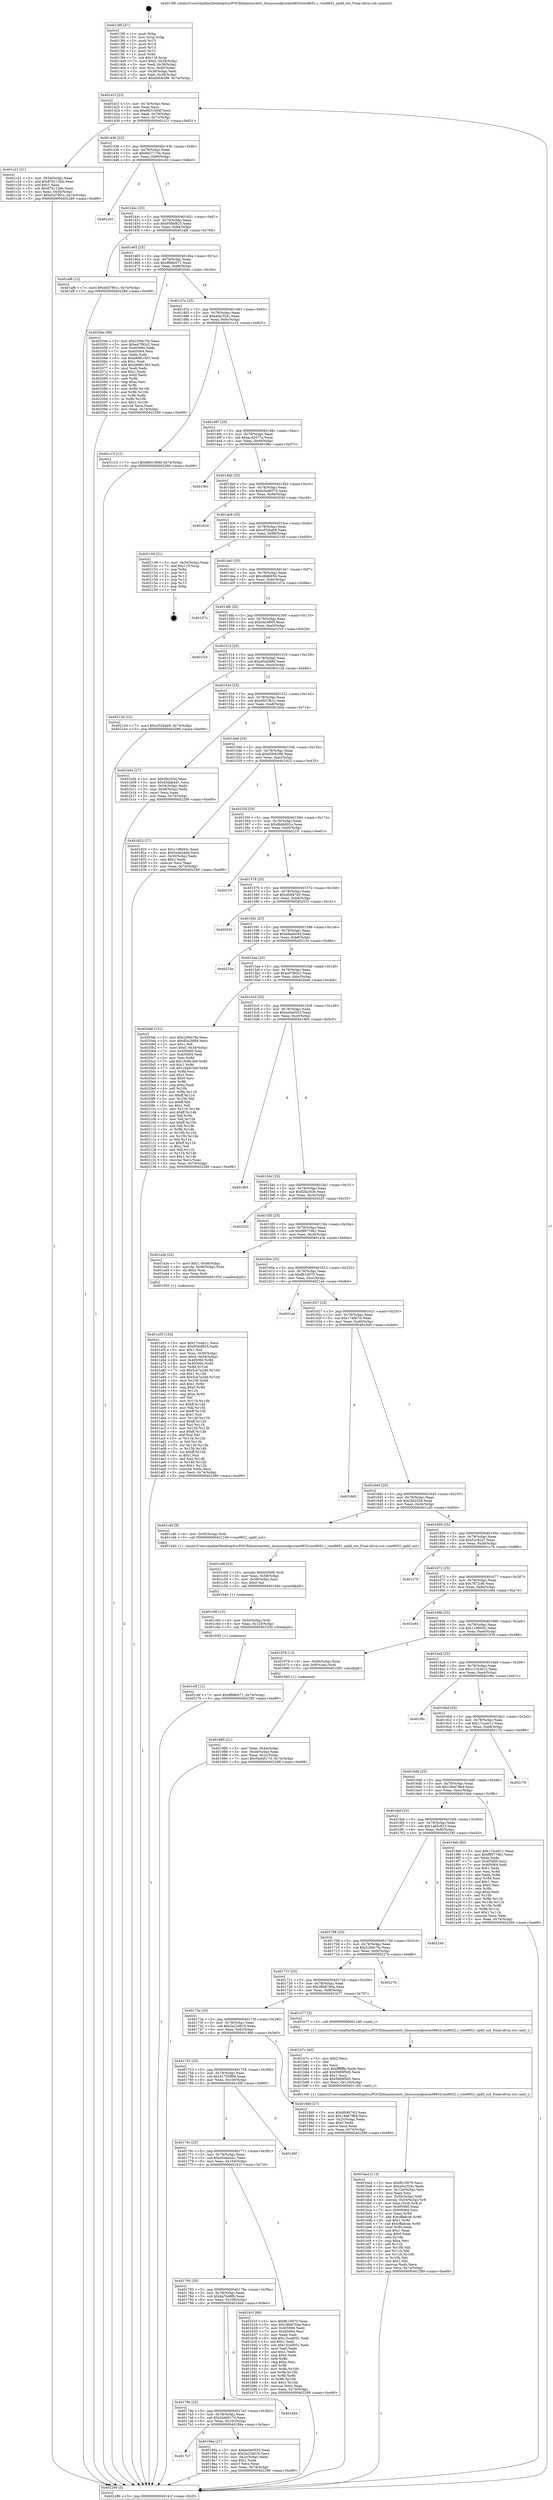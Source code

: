 digraph "0x4013f0" {
  label = "0x4013f0 (/mnt/c/Users/mathe/Desktop/tcc/POCII/binaries/extr_linuxsoundpcirme9652rme9652.c_rme9652_spdif_out_Final-ollvm.out::main(0))"
  labelloc = "t"
  node[shape=record]

  Entry [label="",width=0.3,height=0.3,shape=circle,fillcolor=black,style=filled]
  "0x40141f" [label="{
     0x40141f [23]\l
     | [instrs]\l
     &nbsp;&nbsp;0x40141f \<+3\>: mov -0x74(%rbp),%eax\l
     &nbsp;&nbsp;0x401422 \<+2\>: mov %eax,%ecx\l
     &nbsp;&nbsp;0x401424 \<+6\>: sub $0x8831094f,%ecx\l
     &nbsp;&nbsp;0x40142a \<+3\>: mov %eax,-0x78(%rbp)\l
     &nbsp;&nbsp;0x40142d \<+3\>: mov %ecx,-0x7c(%rbp)\l
     &nbsp;&nbsp;0x401430 \<+6\>: je 0000000000401c21 \<main+0x831\>\l
  }"]
  "0x401c21" [label="{
     0x401c21 [31]\l
     | [instrs]\l
     &nbsp;&nbsp;0x401c21 \<+3\>: mov -0x54(%rbp),%eax\l
     &nbsp;&nbsp;0x401c24 \<+5\>: add $0x876112bb,%eax\l
     &nbsp;&nbsp;0x401c29 \<+3\>: add $0x1,%eax\l
     &nbsp;&nbsp;0x401c2c \<+5\>: sub $0x876112bb,%eax\l
     &nbsp;&nbsp;0x401c31 \<+3\>: mov %eax,-0x54(%rbp)\l
     &nbsp;&nbsp;0x401c34 \<+7\>: movl $0xd5d7f61c,-0x74(%rbp)\l
     &nbsp;&nbsp;0x401c3b \<+5\>: jmp 0000000000402289 \<main+0xe99\>\l
  }"]
  "0x401436" [label="{
     0x401436 [22]\l
     | [instrs]\l
     &nbsp;&nbsp;0x401436 \<+5\>: jmp 000000000040143b \<main+0x4b\>\l
     &nbsp;&nbsp;0x40143b \<+3\>: mov -0x78(%rbp),%eax\l
     &nbsp;&nbsp;0x40143e \<+5\>: sub $0x8dc7170e,%eax\l
     &nbsp;&nbsp;0x401443 \<+3\>: mov %eax,-0x80(%rbp)\l
     &nbsp;&nbsp;0x401446 \<+6\>: je 0000000000401cd3 \<main+0x8e3\>\l
  }"]
  Exit [label="",width=0.3,height=0.3,shape=circle,fillcolor=black,style=filled,peripheries=2]
  "0x401cd3" [label="{
     0x401cd3\l
  }", style=dashed]
  "0x40144c" [label="{
     0x40144c [25]\l
     | [instrs]\l
     &nbsp;&nbsp;0x40144c \<+5\>: jmp 0000000000401451 \<main+0x61\>\l
     &nbsp;&nbsp;0x401451 \<+3\>: mov -0x78(%rbp),%eax\l
     &nbsp;&nbsp;0x401454 \<+5\>: sub $0x956ef825,%eax\l
     &nbsp;&nbsp;0x401459 \<+6\>: mov %eax,-0x84(%rbp)\l
     &nbsp;&nbsp;0x40145f \<+6\>: je 0000000000401af8 \<main+0x708\>\l
  }"]
  "0x401c6f" [label="{
     0x401c6f [12]\l
     | [instrs]\l
     &nbsp;&nbsp;0x401c6f \<+7\>: movl $0x9fb8c071,-0x74(%rbp)\l
     &nbsp;&nbsp;0x401c76 \<+5\>: jmp 0000000000402289 \<main+0xe99\>\l
  }"]
  "0x401af8" [label="{
     0x401af8 [12]\l
     | [instrs]\l
     &nbsp;&nbsp;0x401af8 \<+7\>: movl $0xd5d7f61c,-0x74(%rbp)\l
     &nbsp;&nbsp;0x401aff \<+5\>: jmp 0000000000402289 \<main+0xe99\>\l
  }"]
  "0x401465" [label="{
     0x401465 [25]\l
     | [instrs]\l
     &nbsp;&nbsp;0x401465 \<+5\>: jmp 000000000040146a \<main+0x7a\>\l
     &nbsp;&nbsp;0x40146a \<+3\>: mov -0x78(%rbp),%eax\l
     &nbsp;&nbsp;0x40146d \<+5\>: sub $0x9fb8c071,%eax\l
     &nbsp;&nbsp;0x401472 \<+6\>: mov %eax,-0x88(%rbp)\l
     &nbsp;&nbsp;0x401478 \<+6\>: je 000000000040204e \<main+0xc5e\>\l
  }"]
  "0x401c60" [label="{
     0x401c60 [15]\l
     | [instrs]\l
     &nbsp;&nbsp;0x401c60 \<+4\>: mov -0x50(%rbp),%rdi\l
     &nbsp;&nbsp;0x401c64 \<+6\>: mov %eax,-0x124(%rbp)\l
     &nbsp;&nbsp;0x401c6a \<+5\>: call 0000000000401030 \<free@plt\>\l
     | [calls]\l
     &nbsp;&nbsp;0x401030 \{1\} (unknown)\l
  }"]
  "0x40204e" [label="{
     0x40204e [88]\l
     | [instrs]\l
     &nbsp;&nbsp;0x40204e \<+5\>: mov $0x229dc7fa,%eax\l
     &nbsp;&nbsp;0x402053 \<+5\>: mov $0xed7f93c2,%ecx\l
     &nbsp;&nbsp;0x402058 \<+7\>: mov 0x405060,%edx\l
     &nbsp;&nbsp;0x40205f \<+7\>: mov 0x405064,%esi\l
     &nbsp;&nbsp;0x402066 \<+2\>: mov %edx,%edi\l
     &nbsp;&nbsp;0x402068 \<+6\>: sub $0xb6981365,%edi\l
     &nbsp;&nbsp;0x40206e \<+3\>: sub $0x1,%edi\l
     &nbsp;&nbsp;0x402071 \<+6\>: add $0xb6981365,%edi\l
     &nbsp;&nbsp;0x402077 \<+3\>: imul %edi,%edx\l
     &nbsp;&nbsp;0x40207a \<+3\>: and $0x1,%edx\l
     &nbsp;&nbsp;0x40207d \<+3\>: cmp $0x0,%edx\l
     &nbsp;&nbsp;0x402080 \<+4\>: sete %r8b\l
     &nbsp;&nbsp;0x402084 \<+3\>: cmp $0xa,%esi\l
     &nbsp;&nbsp;0x402087 \<+4\>: setl %r9b\l
     &nbsp;&nbsp;0x40208b \<+3\>: mov %r8b,%r10b\l
     &nbsp;&nbsp;0x40208e \<+3\>: and %r9b,%r10b\l
     &nbsp;&nbsp;0x402091 \<+3\>: xor %r9b,%r8b\l
     &nbsp;&nbsp;0x402094 \<+3\>: or %r8b,%r10b\l
     &nbsp;&nbsp;0x402097 \<+4\>: test $0x1,%r10b\l
     &nbsp;&nbsp;0x40209b \<+3\>: cmovne %ecx,%eax\l
     &nbsp;&nbsp;0x40209e \<+3\>: mov %eax,-0x74(%rbp)\l
     &nbsp;&nbsp;0x4020a1 \<+5\>: jmp 0000000000402289 \<main+0xe99\>\l
  }"]
  "0x40147e" [label="{
     0x40147e [25]\l
     | [instrs]\l
     &nbsp;&nbsp;0x40147e \<+5\>: jmp 0000000000401483 \<main+0x93\>\l
     &nbsp;&nbsp;0x401483 \<+3\>: mov -0x78(%rbp),%eax\l
     &nbsp;&nbsp;0x401486 \<+5\>: sub $0xa0a1f24c,%eax\l
     &nbsp;&nbsp;0x40148b \<+6\>: mov %eax,-0x8c(%rbp)\l
     &nbsp;&nbsp;0x401491 \<+6\>: je 0000000000401c15 \<main+0x825\>\l
  }"]
  "0x401c49" [label="{
     0x401c49 [23]\l
     | [instrs]\l
     &nbsp;&nbsp;0x401c49 \<+10\>: movabs $0x4030d6,%rdi\l
     &nbsp;&nbsp;0x401c53 \<+3\>: mov %eax,-0x58(%rbp)\l
     &nbsp;&nbsp;0x401c56 \<+3\>: mov -0x58(%rbp),%esi\l
     &nbsp;&nbsp;0x401c59 \<+2\>: mov $0x0,%al\l
     &nbsp;&nbsp;0x401c5b \<+5\>: call 0000000000401040 \<printf@plt\>\l
     | [calls]\l
     &nbsp;&nbsp;0x401040 \{1\} (unknown)\l
  }"]
  "0x401c15" [label="{
     0x401c15 [12]\l
     | [instrs]\l
     &nbsp;&nbsp;0x401c15 \<+7\>: movl $0x8831094f,-0x74(%rbp)\l
     &nbsp;&nbsp;0x401c1c \<+5\>: jmp 0000000000402289 \<main+0xe99\>\l
  }"]
  "0x401497" [label="{
     0x401497 [25]\l
     | [instrs]\l
     &nbsp;&nbsp;0x401497 \<+5\>: jmp 000000000040149c \<main+0xac\>\l
     &nbsp;&nbsp;0x40149c \<+3\>: mov -0x78(%rbp),%eax\l
     &nbsp;&nbsp;0x40149f \<+5\>: sub $0xac42d77a,%eax\l
     &nbsp;&nbsp;0x4014a4 \<+6\>: mov %eax,-0x90(%rbp)\l
     &nbsp;&nbsp;0x4014aa \<+6\>: je 000000000040196c \<main+0x57c\>\l
  }"]
  "0x401ba4" [label="{
     0x401ba4 [113]\l
     | [instrs]\l
     &nbsp;&nbsp;0x401ba4 \<+5\>: mov $0xffc19070,%ecx\l
     &nbsp;&nbsp;0x401ba9 \<+5\>: mov $0xa0a1f24c,%edx\l
     &nbsp;&nbsp;0x401bae \<+6\>: mov -0x120(%rbp),%esi\l
     &nbsp;&nbsp;0x401bb4 \<+3\>: imul %eax,%esi\l
     &nbsp;&nbsp;0x401bb7 \<+4\>: mov -0x50(%rbp),%rdi\l
     &nbsp;&nbsp;0x401bbb \<+4\>: movslq -0x54(%rbp),%r8\l
     &nbsp;&nbsp;0x401bbf \<+4\>: mov %esi,(%rdi,%r8,4)\l
     &nbsp;&nbsp;0x401bc3 \<+7\>: mov 0x405060,%eax\l
     &nbsp;&nbsp;0x401bca \<+7\>: mov 0x405064,%esi\l
     &nbsp;&nbsp;0x401bd1 \<+3\>: mov %eax,%r9d\l
     &nbsp;&nbsp;0x401bd4 \<+7\>: add $0xcffadcae,%r9d\l
     &nbsp;&nbsp;0x401bdb \<+4\>: sub $0x1,%r9d\l
     &nbsp;&nbsp;0x401bdf \<+7\>: sub $0xcffadcae,%r9d\l
     &nbsp;&nbsp;0x401be6 \<+4\>: imul %r9d,%eax\l
     &nbsp;&nbsp;0x401bea \<+3\>: and $0x1,%eax\l
     &nbsp;&nbsp;0x401bed \<+3\>: cmp $0x0,%eax\l
     &nbsp;&nbsp;0x401bf0 \<+4\>: sete %r10b\l
     &nbsp;&nbsp;0x401bf4 \<+3\>: cmp $0xa,%esi\l
     &nbsp;&nbsp;0x401bf7 \<+4\>: setl %r11b\l
     &nbsp;&nbsp;0x401bfb \<+3\>: mov %r10b,%bl\l
     &nbsp;&nbsp;0x401bfe \<+3\>: and %r11b,%bl\l
     &nbsp;&nbsp;0x401c01 \<+3\>: xor %r11b,%r10b\l
     &nbsp;&nbsp;0x401c04 \<+3\>: or %r10b,%bl\l
     &nbsp;&nbsp;0x401c07 \<+3\>: test $0x1,%bl\l
     &nbsp;&nbsp;0x401c0a \<+3\>: cmovne %edx,%ecx\l
     &nbsp;&nbsp;0x401c0d \<+3\>: mov %ecx,-0x74(%rbp)\l
     &nbsp;&nbsp;0x401c10 \<+5\>: jmp 0000000000402289 \<main+0xe99\>\l
  }"]
  "0x40196c" [label="{
     0x40196c\l
  }", style=dashed]
  "0x4014b0" [label="{
     0x4014b0 [25]\l
     | [instrs]\l
     &nbsp;&nbsp;0x4014b0 \<+5\>: jmp 00000000004014b5 \<main+0xc5\>\l
     &nbsp;&nbsp;0x4014b5 \<+3\>: mov -0x78(%rbp),%eax\l
     &nbsp;&nbsp;0x4014b8 \<+5\>: sub $0xb5ad6074,%eax\l
     &nbsp;&nbsp;0x4014bd \<+6\>: mov %eax,-0x94(%rbp)\l
     &nbsp;&nbsp;0x4014c3 \<+6\>: je 000000000040203d \<main+0xc4d\>\l
  }"]
  "0x401b7c" [label="{
     0x401b7c [40]\l
     | [instrs]\l
     &nbsp;&nbsp;0x401b7c \<+5\>: mov $0x2,%ecx\l
     &nbsp;&nbsp;0x401b81 \<+1\>: cltd\l
     &nbsp;&nbsp;0x401b82 \<+2\>: idiv %ecx\l
     &nbsp;&nbsp;0x401b84 \<+6\>: imul $0xfffffffe,%edx,%ecx\l
     &nbsp;&nbsp;0x401b8a \<+6\>: add $0x5968f5d5,%ecx\l
     &nbsp;&nbsp;0x401b90 \<+3\>: add $0x1,%ecx\l
     &nbsp;&nbsp;0x401b93 \<+6\>: sub $0x5968f5d5,%ecx\l
     &nbsp;&nbsp;0x401b99 \<+6\>: mov %ecx,-0x120(%rbp)\l
     &nbsp;&nbsp;0x401b9f \<+5\>: call 0000000000401160 \<next_i\>\l
     | [calls]\l
     &nbsp;&nbsp;0x401160 \{1\} (/mnt/c/Users/mathe/Desktop/tcc/POCII/binaries/extr_linuxsoundpcirme9652rme9652.c_rme9652_spdif_out_Final-ollvm.out::next_i)\l
  }"]
  "0x40203d" [label="{
     0x40203d\l
  }", style=dashed]
  "0x4014c9" [label="{
     0x4014c9 [25]\l
     | [instrs]\l
     &nbsp;&nbsp;0x4014c9 \<+5\>: jmp 00000000004014ce \<main+0xde\>\l
     &nbsp;&nbsp;0x4014ce \<+3\>: mov -0x78(%rbp),%eax\l
     &nbsp;&nbsp;0x4014d1 \<+5\>: sub $0xcf32bab9,%eax\l
     &nbsp;&nbsp;0x4014d6 \<+6\>: mov %eax,-0x98(%rbp)\l
     &nbsp;&nbsp;0x4014dc \<+6\>: je 0000000000402149 \<main+0xd59\>\l
  }"]
  "0x401a55" [label="{
     0x401a55 [163]\l
     | [instrs]\l
     &nbsp;&nbsp;0x401a55 \<+5\>: mov $0x17cceb11,%ecx\l
     &nbsp;&nbsp;0x401a5a \<+5\>: mov $0x956ef825,%edx\l
     &nbsp;&nbsp;0x401a5f \<+3\>: mov $0x1,%sil\l
     &nbsp;&nbsp;0x401a62 \<+4\>: mov %rax,-0x50(%rbp)\l
     &nbsp;&nbsp;0x401a66 \<+7\>: movl $0x0,-0x54(%rbp)\l
     &nbsp;&nbsp;0x401a6d \<+8\>: mov 0x405060,%r8d\l
     &nbsp;&nbsp;0x401a75 \<+8\>: mov 0x405064,%r9d\l
     &nbsp;&nbsp;0x401a7d \<+3\>: mov %r8d,%r10d\l
     &nbsp;&nbsp;0x401a80 \<+7\>: sub $0x5ce7a2dd,%r10d\l
     &nbsp;&nbsp;0x401a87 \<+4\>: sub $0x1,%r10d\l
     &nbsp;&nbsp;0x401a8b \<+7\>: add $0x5ce7a2dd,%r10d\l
     &nbsp;&nbsp;0x401a92 \<+4\>: imul %r10d,%r8d\l
     &nbsp;&nbsp;0x401a96 \<+4\>: and $0x1,%r8d\l
     &nbsp;&nbsp;0x401a9a \<+4\>: cmp $0x0,%r8d\l
     &nbsp;&nbsp;0x401a9e \<+4\>: sete %r11b\l
     &nbsp;&nbsp;0x401aa2 \<+4\>: cmp $0xa,%r9d\l
     &nbsp;&nbsp;0x401aa6 \<+3\>: setl %bl\l
     &nbsp;&nbsp;0x401aa9 \<+3\>: mov %r11b,%r14b\l
     &nbsp;&nbsp;0x401aac \<+4\>: xor $0xff,%r14b\l
     &nbsp;&nbsp;0x401ab0 \<+3\>: mov %bl,%r15b\l
     &nbsp;&nbsp;0x401ab3 \<+4\>: xor $0xff,%r15b\l
     &nbsp;&nbsp;0x401ab7 \<+4\>: xor $0x1,%sil\l
     &nbsp;&nbsp;0x401abb \<+3\>: mov %r14b,%r12b\l
     &nbsp;&nbsp;0x401abe \<+4\>: and $0xff,%r12b\l
     &nbsp;&nbsp;0x401ac2 \<+3\>: and %sil,%r11b\l
     &nbsp;&nbsp;0x401ac5 \<+3\>: mov %r15b,%r13b\l
     &nbsp;&nbsp;0x401ac8 \<+4\>: and $0xff,%r13b\l
     &nbsp;&nbsp;0x401acc \<+3\>: and %sil,%bl\l
     &nbsp;&nbsp;0x401acf \<+3\>: or %r11b,%r12b\l
     &nbsp;&nbsp;0x401ad2 \<+3\>: or %bl,%r13b\l
     &nbsp;&nbsp;0x401ad5 \<+3\>: xor %r13b,%r12b\l
     &nbsp;&nbsp;0x401ad8 \<+3\>: or %r15b,%r14b\l
     &nbsp;&nbsp;0x401adb \<+4\>: xor $0xff,%r14b\l
     &nbsp;&nbsp;0x401adf \<+4\>: or $0x1,%sil\l
     &nbsp;&nbsp;0x401ae3 \<+3\>: and %sil,%r14b\l
     &nbsp;&nbsp;0x401ae6 \<+3\>: or %r14b,%r12b\l
     &nbsp;&nbsp;0x401ae9 \<+4\>: test $0x1,%r12b\l
     &nbsp;&nbsp;0x401aed \<+3\>: cmovne %edx,%ecx\l
     &nbsp;&nbsp;0x401af0 \<+3\>: mov %ecx,-0x74(%rbp)\l
     &nbsp;&nbsp;0x401af3 \<+5\>: jmp 0000000000402289 \<main+0xe99\>\l
  }"]
  "0x402149" [label="{
     0x402149 [21]\l
     | [instrs]\l
     &nbsp;&nbsp;0x402149 \<+3\>: mov -0x34(%rbp),%eax\l
     &nbsp;&nbsp;0x40214c \<+7\>: add $0x118,%rsp\l
     &nbsp;&nbsp;0x402153 \<+1\>: pop %rbx\l
     &nbsp;&nbsp;0x402154 \<+2\>: pop %r12\l
     &nbsp;&nbsp;0x402156 \<+2\>: pop %r13\l
     &nbsp;&nbsp;0x402158 \<+2\>: pop %r14\l
     &nbsp;&nbsp;0x40215a \<+2\>: pop %r15\l
     &nbsp;&nbsp;0x40215c \<+1\>: pop %rbp\l
     &nbsp;&nbsp;0x40215d \<+1\>: ret\l
  }"]
  "0x4014e2" [label="{
     0x4014e2 [25]\l
     | [instrs]\l
     &nbsp;&nbsp;0x4014e2 \<+5\>: jmp 00000000004014e7 \<main+0xf7\>\l
     &nbsp;&nbsp;0x4014e7 \<+3\>: mov -0x78(%rbp),%eax\l
     &nbsp;&nbsp;0x4014ea \<+5\>: sub $0xcfddb950,%eax\l
     &nbsp;&nbsp;0x4014ef \<+6\>: mov %eax,-0x9c(%rbp)\l
     &nbsp;&nbsp;0x4014f5 \<+6\>: je 0000000000401d7a \<main+0x98a\>\l
  }"]
  "0x4017b7" [label="{
     0x4017b7\l
  }", style=dashed]
  "0x401d7a" [label="{
     0x401d7a\l
  }", style=dashed]
  "0x4014fb" [label="{
     0x4014fb [25]\l
     | [instrs]\l
     &nbsp;&nbsp;0x4014fb \<+5\>: jmp 0000000000401500 \<main+0x110\>\l
     &nbsp;&nbsp;0x401500 \<+3\>: mov -0x78(%rbp),%eax\l
     &nbsp;&nbsp;0x401503 \<+5\>: sub $0xd4c4f00f,%eax\l
     &nbsp;&nbsp;0x401508 \<+6\>: mov %eax,-0xa0(%rbp)\l
     &nbsp;&nbsp;0x40150e \<+6\>: je 0000000000401f19 \<main+0xb29\>\l
  }"]
  "0x40199a" [label="{
     0x40199a [27]\l
     | [instrs]\l
     &nbsp;&nbsp;0x40199a \<+5\>: mov $0xee0a0553,%eax\l
     &nbsp;&nbsp;0x40199f \<+5\>: mov $0x3a22d610,%ecx\l
     &nbsp;&nbsp;0x4019a4 \<+3\>: mov -0x2c(%rbp),%edx\l
     &nbsp;&nbsp;0x4019a7 \<+3\>: cmp $0x1,%edx\l
     &nbsp;&nbsp;0x4019aa \<+3\>: cmovl %ecx,%eax\l
     &nbsp;&nbsp;0x4019ad \<+3\>: mov %eax,-0x74(%rbp)\l
     &nbsp;&nbsp;0x4019b0 \<+5\>: jmp 0000000000402289 \<main+0xe99\>\l
  }"]
  "0x401f19" [label="{
     0x401f19\l
  }", style=dashed]
  "0x401514" [label="{
     0x401514 [25]\l
     | [instrs]\l
     &nbsp;&nbsp;0x401514 \<+5\>: jmp 0000000000401519 \<main+0x129\>\l
     &nbsp;&nbsp;0x401519 \<+3\>: mov -0x78(%rbp),%eax\l
     &nbsp;&nbsp;0x40151c \<+5\>: sub $0xd5a2fd84,%eax\l
     &nbsp;&nbsp;0x401521 \<+6\>: mov %eax,-0xa4(%rbp)\l
     &nbsp;&nbsp;0x401527 \<+6\>: je 000000000040213d \<main+0xd4d\>\l
  }"]
  "0x40179e" [label="{
     0x40179e [25]\l
     | [instrs]\l
     &nbsp;&nbsp;0x40179e \<+5\>: jmp 00000000004017a3 \<main+0x3b3\>\l
     &nbsp;&nbsp;0x4017a3 \<+3\>: mov -0x78(%rbp),%eax\l
     &nbsp;&nbsp;0x4017a6 \<+5\>: sub $0x54dd517d,%eax\l
     &nbsp;&nbsp;0x4017ab \<+6\>: mov %eax,-0x10c(%rbp)\l
     &nbsp;&nbsp;0x4017b1 \<+6\>: je 000000000040199a \<main+0x5aa\>\l
  }"]
  "0x40213d" [label="{
     0x40213d [12]\l
     | [instrs]\l
     &nbsp;&nbsp;0x40213d \<+7\>: movl $0xcf32bab9,-0x74(%rbp)\l
     &nbsp;&nbsp;0x402144 \<+5\>: jmp 0000000000402289 \<main+0xe99\>\l
  }"]
  "0x40152d" [label="{
     0x40152d [25]\l
     | [instrs]\l
     &nbsp;&nbsp;0x40152d \<+5\>: jmp 0000000000401532 \<main+0x142\>\l
     &nbsp;&nbsp;0x401532 \<+3\>: mov -0x78(%rbp),%eax\l
     &nbsp;&nbsp;0x401535 \<+5\>: sub $0xd5d7f61c,%eax\l
     &nbsp;&nbsp;0x40153a \<+6\>: mov %eax,-0xa8(%rbp)\l
     &nbsp;&nbsp;0x401540 \<+6\>: je 0000000000401b04 \<main+0x714\>\l
  }"]
  "0x401dd4" [label="{
     0x401dd4\l
  }", style=dashed]
  "0x401b04" [label="{
     0x401b04 [27]\l
     | [instrs]\l
     &nbsp;&nbsp;0x401b04 \<+5\>: mov $0x3f4255d,%eax\l
     &nbsp;&nbsp;0x401b09 \<+5\>: mov $0x45dab441,%ecx\l
     &nbsp;&nbsp;0x401b0e \<+3\>: mov -0x54(%rbp),%edx\l
     &nbsp;&nbsp;0x401b11 \<+3\>: cmp -0x48(%rbp),%edx\l
     &nbsp;&nbsp;0x401b14 \<+3\>: cmovl %ecx,%eax\l
     &nbsp;&nbsp;0x401b17 \<+3\>: mov %eax,-0x74(%rbp)\l
     &nbsp;&nbsp;0x401b1a \<+5\>: jmp 0000000000402289 \<main+0xe99\>\l
  }"]
  "0x401546" [label="{
     0x401546 [25]\l
     | [instrs]\l
     &nbsp;&nbsp;0x401546 \<+5\>: jmp 000000000040154b \<main+0x15b\>\l
     &nbsp;&nbsp;0x40154b \<+3\>: mov -0x78(%rbp),%eax\l
     &nbsp;&nbsp;0x40154e \<+5\>: sub $0xd5fc6298,%eax\l
     &nbsp;&nbsp;0x401553 \<+6\>: mov %eax,-0xac(%rbp)\l
     &nbsp;&nbsp;0x401559 \<+6\>: je 0000000000401825 \<main+0x435\>\l
  }"]
  "0x401785" [label="{
     0x401785 [25]\l
     | [instrs]\l
     &nbsp;&nbsp;0x401785 \<+5\>: jmp 000000000040178a \<main+0x39a\>\l
     &nbsp;&nbsp;0x40178a \<+3\>: mov -0x78(%rbp),%eax\l
     &nbsp;&nbsp;0x40178d \<+5\>: sub $0x4a7b48fb,%eax\l
     &nbsp;&nbsp;0x401792 \<+6\>: mov %eax,-0x108(%rbp)\l
     &nbsp;&nbsp;0x401798 \<+6\>: je 0000000000401dd4 \<main+0x9e4\>\l
  }"]
  "0x401825" [label="{
     0x401825 [27]\l
     | [instrs]\l
     &nbsp;&nbsp;0x401825 \<+5\>: mov $0x119fd45c,%eax\l
     &nbsp;&nbsp;0x40182a \<+5\>: mov $0x5eeb2ddd,%ecx\l
     &nbsp;&nbsp;0x40182f \<+3\>: mov -0x30(%rbp),%edx\l
     &nbsp;&nbsp;0x401832 \<+3\>: cmp $0x2,%edx\l
     &nbsp;&nbsp;0x401835 \<+3\>: cmovne %ecx,%eax\l
     &nbsp;&nbsp;0x401838 \<+3\>: mov %eax,-0x74(%rbp)\l
     &nbsp;&nbsp;0x40183b \<+5\>: jmp 0000000000402289 \<main+0xe99\>\l
  }"]
  "0x40155f" [label="{
     0x40155f [25]\l
     | [instrs]\l
     &nbsp;&nbsp;0x40155f \<+5\>: jmp 0000000000401564 \<main+0x174\>\l
     &nbsp;&nbsp;0x401564 \<+3\>: mov -0x78(%rbp),%eax\l
     &nbsp;&nbsp;0x401567 \<+5\>: sub $0xdb4b691a,%eax\l
     &nbsp;&nbsp;0x40156c \<+6\>: mov %eax,-0xb0(%rbp)\l
     &nbsp;&nbsp;0x401572 \<+6\>: je 00000000004021f1 \<main+0xe01\>\l
  }"]
  "0x402289" [label="{
     0x402289 [5]\l
     | [instrs]\l
     &nbsp;&nbsp;0x402289 \<+5\>: jmp 000000000040141f \<main+0x2f\>\l
  }"]
  "0x4013f0" [label="{
     0x4013f0 [47]\l
     | [instrs]\l
     &nbsp;&nbsp;0x4013f0 \<+1\>: push %rbp\l
     &nbsp;&nbsp;0x4013f1 \<+3\>: mov %rsp,%rbp\l
     &nbsp;&nbsp;0x4013f4 \<+2\>: push %r15\l
     &nbsp;&nbsp;0x4013f6 \<+2\>: push %r14\l
     &nbsp;&nbsp;0x4013f8 \<+2\>: push %r13\l
     &nbsp;&nbsp;0x4013fa \<+2\>: push %r12\l
     &nbsp;&nbsp;0x4013fc \<+1\>: push %rbx\l
     &nbsp;&nbsp;0x4013fd \<+7\>: sub $0x118,%rsp\l
     &nbsp;&nbsp;0x401404 \<+7\>: movl $0x0,-0x34(%rbp)\l
     &nbsp;&nbsp;0x40140b \<+3\>: mov %edi,-0x38(%rbp)\l
     &nbsp;&nbsp;0x40140e \<+4\>: mov %rsi,-0x40(%rbp)\l
     &nbsp;&nbsp;0x401412 \<+3\>: mov -0x38(%rbp),%edi\l
     &nbsp;&nbsp;0x401415 \<+3\>: mov %edi,-0x30(%rbp)\l
     &nbsp;&nbsp;0x401418 \<+7\>: movl $0xd5fc6298,-0x74(%rbp)\l
  }"]
  "0x401b1f" [label="{
     0x401b1f [88]\l
     | [instrs]\l
     &nbsp;&nbsp;0x401b1f \<+5\>: mov $0xffc19070,%eax\l
     &nbsp;&nbsp;0x401b24 \<+5\>: mov $0x38b87b0a,%ecx\l
     &nbsp;&nbsp;0x401b29 \<+7\>: mov 0x405060,%edx\l
     &nbsp;&nbsp;0x401b30 \<+7\>: mov 0x405064,%esi\l
     &nbsp;&nbsp;0x401b37 \<+2\>: mov %edx,%edi\l
     &nbsp;&nbsp;0x401b39 \<+6\>: add $0x15cad051,%edi\l
     &nbsp;&nbsp;0x401b3f \<+3\>: sub $0x1,%edi\l
     &nbsp;&nbsp;0x401b42 \<+6\>: sub $0x15cad051,%edi\l
     &nbsp;&nbsp;0x401b48 \<+3\>: imul %edi,%edx\l
     &nbsp;&nbsp;0x401b4b \<+3\>: and $0x1,%edx\l
     &nbsp;&nbsp;0x401b4e \<+3\>: cmp $0x0,%edx\l
     &nbsp;&nbsp;0x401b51 \<+4\>: sete %r8b\l
     &nbsp;&nbsp;0x401b55 \<+3\>: cmp $0xa,%esi\l
     &nbsp;&nbsp;0x401b58 \<+4\>: setl %r9b\l
     &nbsp;&nbsp;0x401b5c \<+3\>: mov %r8b,%r10b\l
     &nbsp;&nbsp;0x401b5f \<+3\>: and %r9b,%r10b\l
     &nbsp;&nbsp;0x401b62 \<+3\>: xor %r9b,%r8b\l
     &nbsp;&nbsp;0x401b65 \<+3\>: or %r8b,%r10b\l
     &nbsp;&nbsp;0x401b68 \<+4\>: test $0x1,%r10b\l
     &nbsp;&nbsp;0x401b6c \<+3\>: cmovne %ecx,%eax\l
     &nbsp;&nbsp;0x401b6f \<+3\>: mov %eax,-0x74(%rbp)\l
     &nbsp;&nbsp;0x401b72 \<+5\>: jmp 0000000000402289 \<main+0xe99\>\l
  }"]
  "0x4021f1" [label="{
     0x4021f1\l
  }", style=dashed]
  "0x401578" [label="{
     0x401578 [25]\l
     | [instrs]\l
     &nbsp;&nbsp;0x401578 \<+5\>: jmp 000000000040157d \<main+0x18d\>\l
     &nbsp;&nbsp;0x40157d \<+3\>: mov -0x78(%rbp),%eax\l
     &nbsp;&nbsp;0x401580 \<+5\>: sub $0xdfc847d3,%eax\l
     &nbsp;&nbsp;0x401585 \<+6\>: mov %eax,-0xb4(%rbp)\l
     &nbsp;&nbsp;0x40158b \<+6\>: je 0000000000402031 \<main+0xc41\>\l
  }"]
  "0x40176c" [label="{
     0x40176c [25]\l
     | [instrs]\l
     &nbsp;&nbsp;0x40176c \<+5\>: jmp 0000000000401771 \<main+0x381\>\l
     &nbsp;&nbsp;0x401771 \<+3\>: mov -0x78(%rbp),%eax\l
     &nbsp;&nbsp;0x401774 \<+5\>: sub $0x45dab441,%eax\l
     &nbsp;&nbsp;0x401779 \<+6\>: mov %eax,-0x104(%rbp)\l
     &nbsp;&nbsp;0x40177f \<+6\>: je 0000000000401b1f \<main+0x72f\>\l
  }"]
  "0x402031" [label="{
     0x402031\l
  }", style=dashed]
  "0x401591" [label="{
     0x401591 [25]\l
     | [instrs]\l
     &nbsp;&nbsp;0x401591 \<+5\>: jmp 0000000000401596 \<main+0x1a6\>\l
     &nbsp;&nbsp;0x401596 \<+3\>: mov -0x78(%rbp),%eax\l
     &nbsp;&nbsp;0x401599 \<+5\>: sub $0xe9aab044,%eax\l
     &nbsp;&nbsp;0x40159e \<+6\>: mov %eax,-0xb8(%rbp)\l
     &nbsp;&nbsp;0x4015a4 \<+6\>: je 000000000040215e \<main+0xd6e\>\l
  }"]
  "0x401d5f" [label="{
     0x401d5f\l
  }", style=dashed]
  "0x40215e" [label="{
     0x40215e\l
  }", style=dashed]
  "0x4015aa" [label="{
     0x4015aa [25]\l
     | [instrs]\l
     &nbsp;&nbsp;0x4015aa \<+5\>: jmp 00000000004015af \<main+0x1bf\>\l
     &nbsp;&nbsp;0x4015af \<+3\>: mov -0x78(%rbp),%eax\l
     &nbsp;&nbsp;0x4015b2 \<+5\>: sub $0xed7f93c2,%eax\l
     &nbsp;&nbsp;0x4015b7 \<+6\>: mov %eax,-0xbc(%rbp)\l
     &nbsp;&nbsp;0x4015bd \<+6\>: je 00000000004020a6 \<main+0xcb6\>\l
  }"]
  "0x401753" [label="{
     0x401753 [25]\l
     | [instrs]\l
     &nbsp;&nbsp;0x401753 \<+5\>: jmp 0000000000401758 \<main+0x368\>\l
     &nbsp;&nbsp;0x401758 \<+3\>: mov -0x78(%rbp),%eax\l
     &nbsp;&nbsp;0x40175b \<+5\>: sub $0x4175599d,%eax\l
     &nbsp;&nbsp;0x401760 \<+6\>: mov %eax,-0x100(%rbp)\l
     &nbsp;&nbsp;0x401766 \<+6\>: je 0000000000401d5f \<main+0x96f\>\l
  }"]
  "0x4020a6" [label="{
     0x4020a6 [151]\l
     | [instrs]\l
     &nbsp;&nbsp;0x4020a6 \<+5\>: mov $0x229dc7fa,%eax\l
     &nbsp;&nbsp;0x4020ab \<+5\>: mov $0xd5a2fd84,%ecx\l
     &nbsp;&nbsp;0x4020b0 \<+2\>: mov $0x1,%dl\l
     &nbsp;&nbsp;0x4020b2 \<+7\>: movl $0x0,-0x34(%rbp)\l
     &nbsp;&nbsp;0x4020b9 \<+7\>: mov 0x405060,%esi\l
     &nbsp;&nbsp;0x4020c0 \<+7\>: mov 0x405064,%edi\l
     &nbsp;&nbsp;0x4020c7 \<+3\>: mov %esi,%r8d\l
     &nbsp;&nbsp;0x4020ca \<+7\>: add $0x1648c3e9,%r8d\l
     &nbsp;&nbsp;0x4020d1 \<+4\>: sub $0x1,%r8d\l
     &nbsp;&nbsp;0x4020d5 \<+7\>: sub $0x1648c3e9,%r8d\l
     &nbsp;&nbsp;0x4020dc \<+4\>: imul %r8d,%esi\l
     &nbsp;&nbsp;0x4020e0 \<+3\>: and $0x1,%esi\l
     &nbsp;&nbsp;0x4020e3 \<+3\>: cmp $0x0,%esi\l
     &nbsp;&nbsp;0x4020e6 \<+4\>: sete %r9b\l
     &nbsp;&nbsp;0x4020ea \<+3\>: cmp $0xa,%edi\l
     &nbsp;&nbsp;0x4020ed \<+4\>: setl %r10b\l
     &nbsp;&nbsp;0x4020f1 \<+3\>: mov %r9b,%r11b\l
     &nbsp;&nbsp;0x4020f4 \<+4\>: xor $0xff,%r11b\l
     &nbsp;&nbsp;0x4020f8 \<+3\>: mov %r10b,%bl\l
     &nbsp;&nbsp;0x4020fb \<+3\>: xor $0xff,%bl\l
     &nbsp;&nbsp;0x4020fe \<+3\>: xor $0x1,%dl\l
     &nbsp;&nbsp;0x402101 \<+3\>: mov %r11b,%r14b\l
     &nbsp;&nbsp;0x402104 \<+4\>: and $0xff,%r14b\l
     &nbsp;&nbsp;0x402108 \<+3\>: and %dl,%r9b\l
     &nbsp;&nbsp;0x40210b \<+3\>: mov %bl,%r15b\l
     &nbsp;&nbsp;0x40210e \<+4\>: and $0xff,%r15b\l
     &nbsp;&nbsp;0x402112 \<+3\>: and %dl,%r10b\l
     &nbsp;&nbsp;0x402115 \<+3\>: or %r9b,%r14b\l
     &nbsp;&nbsp;0x402118 \<+3\>: or %r10b,%r15b\l
     &nbsp;&nbsp;0x40211b \<+3\>: xor %r15b,%r14b\l
     &nbsp;&nbsp;0x40211e \<+3\>: or %bl,%r11b\l
     &nbsp;&nbsp;0x402121 \<+4\>: xor $0xff,%r11b\l
     &nbsp;&nbsp;0x402125 \<+3\>: or $0x1,%dl\l
     &nbsp;&nbsp;0x402128 \<+3\>: and %dl,%r11b\l
     &nbsp;&nbsp;0x40212b \<+3\>: or %r11b,%r14b\l
     &nbsp;&nbsp;0x40212e \<+4\>: test $0x1,%r14b\l
     &nbsp;&nbsp;0x402132 \<+3\>: cmovne %ecx,%eax\l
     &nbsp;&nbsp;0x402135 \<+3\>: mov %eax,-0x74(%rbp)\l
     &nbsp;&nbsp;0x402138 \<+5\>: jmp 0000000000402289 \<main+0xe99\>\l
  }"]
  "0x4015c3" [label="{
     0x4015c3 [25]\l
     | [instrs]\l
     &nbsp;&nbsp;0x4015c3 \<+5\>: jmp 00000000004015c8 \<main+0x1d8\>\l
     &nbsp;&nbsp;0x4015c8 \<+3\>: mov -0x78(%rbp),%eax\l
     &nbsp;&nbsp;0x4015cb \<+5\>: sub $0xee0a0553,%eax\l
     &nbsp;&nbsp;0x4015d0 \<+6\>: mov %eax,-0xc0(%rbp)\l
     &nbsp;&nbsp;0x4015d6 \<+6\>: je 00000000004019b5 \<main+0x5c5\>\l
  }"]
  "0x4019d0" [label="{
     0x4019d0 [27]\l
     | [instrs]\l
     &nbsp;&nbsp;0x4019d0 \<+5\>: mov $0xdfc847d3,%eax\l
     &nbsp;&nbsp;0x4019d5 \<+5\>: mov $0x19ab79b4,%ecx\l
     &nbsp;&nbsp;0x4019da \<+3\>: mov -0x2c(%rbp),%edx\l
     &nbsp;&nbsp;0x4019dd \<+3\>: cmp $0x0,%edx\l
     &nbsp;&nbsp;0x4019e0 \<+3\>: cmove %ecx,%eax\l
     &nbsp;&nbsp;0x4019e3 \<+3\>: mov %eax,-0x74(%rbp)\l
     &nbsp;&nbsp;0x4019e6 \<+5\>: jmp 0000000000402289 \<main+0xe99\>\l
  }"]
  "0x4019b5" [label="{
     0x4019b5\l
  }", style=dashed]
  "0x4015dc" [label="{
     0x4015dc [25]\l
     | [instrs]\l
     &nbsp;&nbsp;0x4015dc \<+5\>: jmp 00000000004015e1 \<main+0x1f1\>\l
     &nbsp;&nbsp;0x4015e1 \<+3\>: mov -0x78(%rbp),%eax\l
     &nbsp;&nbsp;0x4015e4 \<+5\>: sub $0xf2fa343e,%eax\l
     &nbsp;&nbsp;0x4015e9 \<+6\>: mov %eax,-0xc4(%rbp)\l
     &nbsp;&nbsp;0x4015ef \<+6\>: je 0000000000402025 \<main+0xc35\>\l
  }"]
  "0x40173a" [label="{
     0x40173a [25]\l
     | [instrs]\l
     &nbsp;&nbsp;0x40173a \<+5\>: jmp 000000000040173f \<main+0x34f\>\l
     &nbsp;&nbsp;0x40173f \<+3\>: mov -0x78(%rbp),%eax\l
     &nbsp;&nbsp;0x401742 \<+5\>: sub $0x3a22d610,%eax\l
     &nbsp;&nbsp;0x401747 \<+6\>: mov %eax,-0xfc(%rbp)\l
     &nbsp;&nbsp;0x40174d \<+6\>: je 00000000004019d0 \<main+0x5e0\>\l
  }"]
  "0x402025" [label="{
     0x402025\l
  }", style=dashed]
  "0x4015f5" [label="{
     0x4015f5 [25]\l
     | [instrs]\l
     &nbsp;&nbsp;0x4015f5 \<+5\>: jmp 00000000004015fa \<main+0x20a\>\l
     &nbsp;&nbsp;0x4015fa \<+3\>: mov -0x78(%rbp),%eax\l
     &nbsp;&nbsp;0x4015fd \<+5\>: sub $0xf9977db1,%eax\l
     &nbsp;&nbsp;0x401602 \<+6\>: mov %eax,-0xc8(%rbp)\l
     &nbsp;&nbsp;0x401608 \<+6\>: je 0000000000401a3e \<main+0x64e\>\l
  }"]
  "0x401b77" [label="{
     0x401b77 [5]\l
     | [instrs]\l
     &nbsp;&nbsp;0x401b77 \<+5\>: call 0000000000401160 \<next_i\>\l
     | [calls]\l
     &nbsp;&nbsp;0x401160 \{1\} (/mnt/c/Users/mathe/Desktop/tcc/POCII/binaries/extr_linuxsoundpcirme9652rme9652.c_rme9652_spdif_out_Final-ollvm.out::next_i)\l
  }"]
  "0x401a3e" [label="{
     0x401a3e [23]\l
     | [instrs]\l
     &nbsp;&nbsp;0x401a3e \<+7\>: movl $0x1,-0x48(%rbp)\l
     &nbsp;&nbsp;0x401a45 \<+4\>: movslq -0x48(%rbp),%rax\l
     &nbsp;&nbsp;0x401a49 \<+4\>: shl $0x2,%rax\l
     &nbsp;&nbsp;0x401a4d \<+3\>: mov %rax,%rdi\l
     &nbsp;&nbsp;0x401a50 \<+5\>: call 0000000000401050 \<malloc@plt\>\l
     | [calls]\l
     &nbsp;&nbsp;0x401050 \{1\} (unknown)\l
  }"]
  "0x40160e" [label="{
     0x40160e [25]\l
     | [instrs]\l
     &nbsp;&nbsp;0x40160e \<+5\>: jmp 0000000000401613 \<main+0x223\>\l
     &nbsp;&nbsp;0x401613 \<+3\>: mov -0x78(%rbp),%eax\l
     &nbsp;&nbsp;0x401616 \<+5\>: sub $0xffc19070,%eax\l
     &nbsp;&nbsp;0x40161b \<+6\>: mov %eax,-0xcc(%rbp)\l
     &nbsp;&nbsp;0x401621 \<+6\>: je 00000000004021a4 \<main+0xdb4\>\l
  }"]
  "0x401721" [label="{
     0x401721 [25]\l
     | [instrs]\l
     &nbsp;&nbsp;0x401721 \<+5\>: jmp 0000000000401726 \<main+0x336\>\l
     &nbsp;&nbsp;0x401726 \<+3\>: mov -0x78(%rbp),%eax\l
     &nbsp;&nbsp;0x401729 \<+5\>: sub $0x38b87b0a,%eax\l
     &nbsp;&nbsp;0x40172e \<+6\>: mov %eax,-0xf8(%rbp)\l
     &nbsp;&nbsp;0x401734 \<+6\>: je 0000000000401b77 \<main+0x787\>\l
  }"]
  "0x4021a4" [label="{
     0x4021a4\l
  }", style=dashed]
  "0x401627" [label="{
     0x401627 [25]\l
     | [instrs]\l
     &nbsp;&nbsp;0x401627 \<+5\>: jmp 000000000040162c \<main+0x23c\>\l
     &nbsp;&nbsp;0x40162c \<+3\>: mov -0x78(%rbp),%eax\l
     &nbsp;&nbsp;0x40162f \<+5\>: sub $0x17dd070,%eax\l
     &nbsp;&nbsp;0x401634 \<+6\>: mov %eax,-0xd0(%rbp)\l
     &nbsp;&nbsp;0x40163a \<+6\>: je 00000000004018d0 \<main+0x4e0\>\l
  }"]
  "0x40227b" [label="{
     0x40227b\l
  }", style=dashed]
  "0x4018d0" [label="{
     0x4018d0\l
  }", style=dashed]
  "0x401640" [label="{
     0x401640 [25]\l
     | [instrs]\l
     &nbsp;&nbsp;0x401640 \<+5\>: jmp 0000000000401645 \<main+0x255\>\l
     &nbsp;&nbsp;0x401645 \<+3\>: mov -0x78(%rbp),%eax\l
     &nbsp;&nbsp;0x401648 \<+5\>: sub $0x3f4255d,%eax\l
     &nbsp;&nbsp;0x40164d \<+6\>: mov %eax,-0xd4(%rbp)\l
     &nbsp;&nbsp;0x401653 \<+6\>: je 0000000000401c40 \<main+0x850\>\l
  }"]
  "0x401708" [label="{
     0x401708 [25]\l
     | [instrs]\l
     &nbsp;&nbsp;0x401708 \<+5\>: jmp 000000000040170d \<main+0x31d\>\l
     &nbsp;&nbsp;0x40170d \<+3\>: mov -0x78(%rbp),%eax\l
     &nbsp;&nbsp;0x401710 \<+5\>: sub $0x229dc7fa,%eax\l
     &nbsp;&nbsp;0x401715 \<+6\>: mov %eax,-0xf4(%rbp)\l
     &nbsp;&nbsp;0x40171b \<+6\>: je 000000000040227b \<main+0xe8b\>\l
  }"]
  "0x401c40" [label="{
     0x401c40 [9]\l
     | [instrs]\l
     &nbsp;&nbsp;0x401c40 \<+4\>: mov -0x50(%rbp),%rdi\l
     &nbsp;&nbsp;0x401c44 \<+5\>: call 0000000000401240 \<rme9652_spdif_out\>\l
     | [calls]\l
     &nbsp;&nbsp;0x401240 \{1\} (/mnt/c/Users/mathe/Desktop/tcc/POCII/binaries/extr_linuxsoundpcirme9652rme9652.c_rme9652_spdif_out_Final-ollvm.out::rme9652_spdif_out)\l
  }"]
  "0x401659" [label="{
     0x401659 [25]\l
     | [instrs]\l
     &nbsp;&nbsp;0x401659 \<+5\>: jmp 000000000040165e \<main+0x26e\>\l
     &nbsp;&nbsp;0x40165e \<+3\>: mov -0x78(%rbp),%eax\l
     &nbsp;&nbsp;0x401661 \<+5\>: sub $0x52c82a7,%eax\l
     &nbsp;&nbsp;0x401666 \<+6\>: mov %eax,-0xd8(%rbp)\l
     &nbsp;&nbsp;0x40166c \<+6\>: je 0000000000401c7b \<main+0x88b\>\l
  }"]
  "0x402240" [label="{
     0x402240\l
  }", style=dashed]
  "0x401c7b" [label="{
     0x401c7b\l
  }", style=dashed]
  "0x401672" [label="{
     0x401672 [25]\l
     | [instrs]\l
     &nbsp;&nbsp;0x401672 \<+5\>: jmp 0000000000401677 \<main+0x287\>\l
     &nbsp;&nbsp;0x401677 \<+3\>: mov -0x78(%rbp),%eax\l
     &nbsp;&nbsp;0x40167a \<+5\>: sub $0x7872cf6,%eax\l
     &nbsp;&nbsp;0x40167f \<+6\>: mov %eax,-0xdc(%rbp)\l
     &nbsp;&nbsp;0x401685 \<+6\>: je 0000000000401e64 \<main+0xa74\>\l
  }"]
  "0x4016ef" [label="{
     0x4016ef [25]\l
     | [instrs]\l
     &nbsp;&nbsp;0x4016ef \<+5\>: jmp 00000000004016f4 \<main+0x304\>\l
     &nbsp;&nbsp;0x4016f4 \<+3\>: mov -0x78(%rbp),%eax\l
     &nbsp;&nbsp;0x4016f7 \<+5\>: sub $0x1ad5c815,%eax\l
     &nbsp;&nbsp;0x4016fc \<+6\>: mov %eax,-0xf0(%rbp)\l
     &nbsp;&nbsp;0x401702 \<+6\>: je 0000000000402240 \<main+0xe50\>\l
  }"]
  "0x401e64" [label="{
     0x401e64\l
  }", style=dashed]
  "0x40168b" [label="{
     0x40168b [25]\l
     | [instrs]\l
     &nbsp;&nbsp;0x40168b \<+5\>: jmp 0000000000401690 \<main+0x2a0\>\l
     &nbsp;&nbsp;0x401690 \<+3\>: mov -0x78(%rbp),%eax\l
     &nbsp;&nbsp;0x401693 \<+5\>: sub $0x119fd45c,%eax\l
     &nbsp;&nbsp;0x401698 \<+6\>: mov %eax,-0xe0(%rbp)\l
     &nbsp;&nbsp;0x40169e \<+6\>: je 0000000000401978 \<main+0x588\>\l
  }"]
  "0x4019eb" [label="{
     0x4019eb [83]\l
     | [instrs]\l
     &nbsp;&nbsp;0x4019eb \<+5\>: mov $0x17cceb11,%eax\l
     &nbsp;&nbsp;0x4019f0 \<+5\>: mov $0xf9977db1,%ecx\l
     &nbsp;&nbsp;0x4019f5 \<+2\>: xor %edx,%edx\l
     &nbsp;&nbsp;0x4019f7 \<+7\>: mov 0x405060,%esi\l
     &nbsp;&nbsp;0x4019fe \<+7\>: mov 0x405064,%edi\l
     &nbsp;&nbsp;0x401a05 \<+3\>: sub $0x1,%edx\l
     &nbsp;&nbsp;0x401a08 \<+3\>: mov %esi,%r8d\l
     &nbsp;&nbsp;0x401a0b \<+3\>: add %edx,%r8d\l
     &nbsp;&nbsp;0x401a0e \<+4\>: imul %r8d,%esi\l
     &nbsp;&nbsp;0x401a12 \<+3\>: and $0x1,%esi\l
     &nbsp;&nbsp;0x401a15 \<+3\>: cmp $0x0,%esi\l
     &nbsp;&nbsp;0x401a18 \<+4\>: sete %r9b\l
     &nbsp;&nbsp;0x401a1c \<+3\>: cmp $0xa,%edi\l
     &nbsp;&nbsp;0x401a1f \<+4\>: setl %r10b\l
     &nbsp;&nbsp;0x401a23 \<+3\>: mov %r9b,%r11b\l
     &nbsp;&nbsp;0x401a26 \<+3\>: and %r10b,%r11b\l
     &nbsp;&nbsp;0x401a29 \<+3\>: xor %r10b,%r9b\l
     &nbsp;&nbsp;0x401a2c \<+3\>: or %r9b,%r11b\l
     &nbsp;&nbsp;0x401a2f \<+4\>: test $0x1,%r11b\l
     &nbsp;&nbsp;0x401a33 \<+3\>: cmovne %ecx,%eax\l
     &nbsp;&nbsp;0x401a36 \<+3\>: mov %eax,-0x74(%rbp)\l
     &nbsp;&nbsp;0x401a39 \<+5\>: jmp 0000000000402289 \<main+0xe99\>\l
  }"]
  "0x401978" [label="{
     0x401978 [13]\l
     | [instrs]\l
     &nbsp;&nbsp;0x401978 \<+4\>: mov -0x40(%rbp),%rax\l
     &nbsp;&nbsp;0x40197c \<+4\>: mov 0x8(%rax),%rdi\l
     &nbsp;&nbsp;0x401980 \<+5\>: call 0000000000401060 \<atoi@plt\>\l
     | [calls]\l
     &nbsp;&nbsp;0x401060 \{1\} (unknown)\l
  }"]
  "0x4016a4" [label="{
     0x4016a4 [25]\l
     | [instrs]\l
     &nbsp;&nbsp;0x4016a4 \<+5\>: jmp 00000000004016a9 \<main+0x2b9\>\l
     &nbsp;&nbsp;0x4016a9 \<+3\>: mov -0x78(%rbp),%eax\l
     &nbsp;&nbsp;0x4016ac \<+5\>: sub $0x121b3b13,%eax\l
     &nbsp;&nbsp;0x4016b1 \<+6\>: mov %eax,-0xe4(%rbp)\l
     &nbsp;&nbsp;0x4016b7 \<+6\>: je 0000000000401f6c \<main+0xb7c\>\l
  }"]
  "0x401985" [label="{
     0x401985 [21]\l
     | [instrs]\l
     &nbsp;&nbsp;0x401985 \<+3\>: mov %eax,-0x44(%rbp)\l
     &nbsp;&nbsp;0x401988 \<+3\>: mov -0x44(%rbp),%eax\l
     &nbsp;&nbsp;0x40198b \<+3\>: mov %eax,-0x2c(%rbp)\l
     &nbsp;&nbsp;0x40198e \<+7\>: movl $0x54dd517d,-0x74(%rbp)\l
     &nbsp;&nbsp;0x401995 \<+5\>: jmp 0000000000402289 \<main+0xe99\>\l
  }"]
  "0x4016d6" [label="{
     0x4016d6 [25]\l
     | [instrs]\l
     &nbsp;&nbsp;0x4016d6 \<+5\>: jmp 00000000004016db \<main+0x2eb\>\l
     &nbsp;&nbsp;0x4016db \<+3\>: mov -0x78(%rbp),%eax\l
     &nbsp;&nbsp;0x4016de \<+5\>: sub $0x19ab79b4,%eax\l
     &nbsp;&nbsp;0x4016e3 \<+6\>: mov %eax,-0xec(%rbp)\l
     &nbsp;&nbsp;0x4016e9 \<+6\>: je 00000000004019eb \<main+0x5fb\>\l
  }"]
  "0x401f6c" [label="{
     0x401f6c\l
  }", style=dashed]
  "0x4016bd" [label="{
     0x4016bd [25]\l
     | [instrs]\l
     &nbsp;&nbsp;0x4016bd \<+5\>: jmp 00000000004016c2 \<main+0x2d2\>\l
     &nbsp;&nbsp;0x4016c2 \<+3\>: mov -0x78(%rbp),%eax\l
     &nbsp;&nbsp;0x4016c5 \<+5\>: sub $0x17cceb11,%eax\l
     &nbsp;&nbsp;0x4016ca \<+6\>: mov %eax,-0xe8(%rbp)\l
     &nbsp;&nbsp;0x4016d0 \<+6\>: je 0000000000402176 \<main+0xd86\>\l
  }"]
  "0x402176" [label="{
     0x402176\l
  }", style=dashed]
  Entry -> "0x4013f0" [label=" 1"]
  "0x40141f" -> "0x401c21" [label=" 1"]
  "0x40141f" -> "0x401436" [label=" 17"]
  "0x402149" -> Exit [label=" 1"]
  "0x401436" -> "0x401cd3" [label=" 0"]
  "0x401436" -> "0x40144c" [label=" 17"]
  "0x40213d" -> "0x402289" [label=" 1"]
  "0x40144c" -> "0x401af8" [label=" 1"]
  "0x40144c" -> "0x401465" [label=" 16"]
  "0x4020a6" -> "0x402289" [label=" 1"]
  "0x401465" -> "0x40204e" [label=" 1"]
  "0x401465" -> "0x40147e" [label=" 15"]
  "0x40204e" -> "0x402289" [label=" 1"]
  "0x40147e" -> "0x401c15" [label=" 1"]
  "0x40147e" -> "0x401497" [label=" 14"]
  "0x401c6f" -> "0x402289" [label=" 1"]
  "0x401497" -> "0x40196c" [label=" 0"]
  "0x401497" -> "0x4014b0" [label=" 14"]
  "0x401c60" -> "0x401c6f" [label=" 1"]
  "0x4014b0" -> "0x40203d" [label=" 0"]
  "0x4014b0" -> "0x4014c9" [label=" 14"]
  "0x401c49" -> "0x401c60" [label=" 1"]
  "0x4014c9" -> "0x402149" [label=" 1"]
  "0x4014c9" -> "0x4014e2" [label=" 13"]
  "0x401c40" -> "0x401c49" [label=" 1"]
  "0x4014e2" -> "0x401d7a" [label=" 0"]
  "0x4014e2" -> "0x4014fb" [label=" 13"]
  "0x401c21" -> "0x402289" [label=" 1"]
  "0x4014fb" -> "0x401f19" [label=" 0"]
  "0x4014fb" -> "0x401514" [label=" 13"]
  "0x401c15" -> "0x402289" [label=" 1"]
  "0x401514" -> "0x40213d" [label=" 1"]
  "0x401514" -> "0x40152d" [label=" 12"]
  "0x401b7c" -> "0x401ba4" [label=" 1"]
  "0x40152d" -> "0x401b04" [label=" 2"]
  "0x40152d" -> "0x401546" [label=" 10"]
  "0x401b77" -> "0x401b7c" [label=" 1"]
  "0x401546" -> "0x401825" [label=" 1"]
  "0x401546" -> "0x40155f" [label=" 9"]
  "0x401825" -> "0x402289" [label=" 1"]
  "0x4013f0" -> "0x40141f" [label=" 1"]
  "0x402289" -> "0x40141f" [label=" 17"]
  "0x401b04" -> "0x402289" [label=" 2"]
  "0x40155f" -> "0x4021f1" [label=" 0"]
  "0x40155f" -> "0x401578" [label=" 9"]
  "0x401af8" -> "0x402289" [label=" 1"]
  "0x401578" -> "0x402031" [label=" 0"]
  "0x401578" -> "0x401591" [label=" 9"]
  "0x401a3e" -> "0x401a55" [label=" 1"]
  "0x401591" -> "0x40215e" [label=" 0"]
  "0x401591" -> "0x4015aa" [label=" 9"]
  "0x4019eb" -> "0x402289" [label=" 1"]
  "0x4015aa" -> "0x4020a6" [label=" 1"]
  "0x4015aa" -> "0x4015c3" [label=" 8"]
  "0x40199a" -> "0x402289" [label=" 1"]
  "0x4015c3" -> "0x4019b5" [label=" 0"]
  "0x4015c3" -> "0x4015dc" [label=" 8"]
  "0x40179e" -> "0x4017b7" [label=" 0"]
  "0x4015dc" -> "0x402025" [label=" 0"]
  "0x4015dc" -> "0x4015f5" [label=" 8"]
  "0x401ba4" -> "0x402289" [label=" 1"]
  "0x4015f5" -> "0x401a3e" [label=" 1"]
  "0x4015f5" -> "0x40160e" [label=" 7"]
  "0x401785" -> "0x40179e" [label=" 1"]
  "0x40160e" -> "0x4021a4" [label=" 0"]
  "0x40160e" -> "0x401627" [label=" 7"]
  "0x401b1f" -> "0x402289" [label=" 1"]
  "0x401627" -> "0x4018d0" [label=" 0"]
  "0x401627" -> "0x401640" [label=" 7"]
  "0x40176c" -> "0x401785" [label=" 1"]
  "0x401640" -> "0x401c40" [label=" 1"]
  "0x401640" -> "0x401659" [label=" 6"]
  "0x401a55" -> "0x402289" [label=" 1"]
  "0x401659" -> "0x401c7b" [label=" 0"]
  "0x401659" -> "0x401672" [label=" 6"]
  "0x401753" -> "0x40176c" [label=" 2"]
  "0x401672" -> "0x401e64" [label=" 0"]
  "0x401672" -> "0x40168b" [label=" 6"]
  "0x4019d0" -> "0x402289" [label=" 1"]
  "0x40168b" -> "0x401978" [label=" 1"]
  "0x40168b" -> "0x4016a4" [label=" 5"]
  "0x401978" -> "0x401985" [label=" 1"]
  "0x401985" -> "0x402289" [label=" 1"]
  "0x40173a" -> "0x401753" [label=" 2"]
  "0x4016a4" -> "0x401f6c" [label=" 0"]
  "0x4016a4" -> "0x4016bd" [label=" 5"]
  "0x40179e" -> "0x40199a" [label=" 1"]
  "0x4016bd" -> "0x402176" [label=" 0"]
  "0x4016bd" -> "0x4016d6" [label=" 5"]
  "0x40173a" -> "0x4019d0" [label=" 1"]
  "0x4016d6" -> "0x4019eb" [label=" 1"]
  "0x4016d6" -> "0x4016ef" [label=" 4"]
  "0x401753" -> "0x401d5f" [label=" 0"]
  "0x4016ef" -> "0x402240" [label=" 0"]
  "0x4016ef" -> "0x401708" [label=" 4"]
  "0x40176c" -> "0x401b1f" [label=" 1"]
  "0x401708" -> "0x40227b" [label=" 0"]
  "0x401708" -> "0x401721" [label=" 4"]
  "0x401785" -> "0x401dd4" [label=" 0"]
  "0x401721" -> "0x401b77" [label=" 1"]
  "0x401721" -> "0x40173a" [label=" 3"]
}
